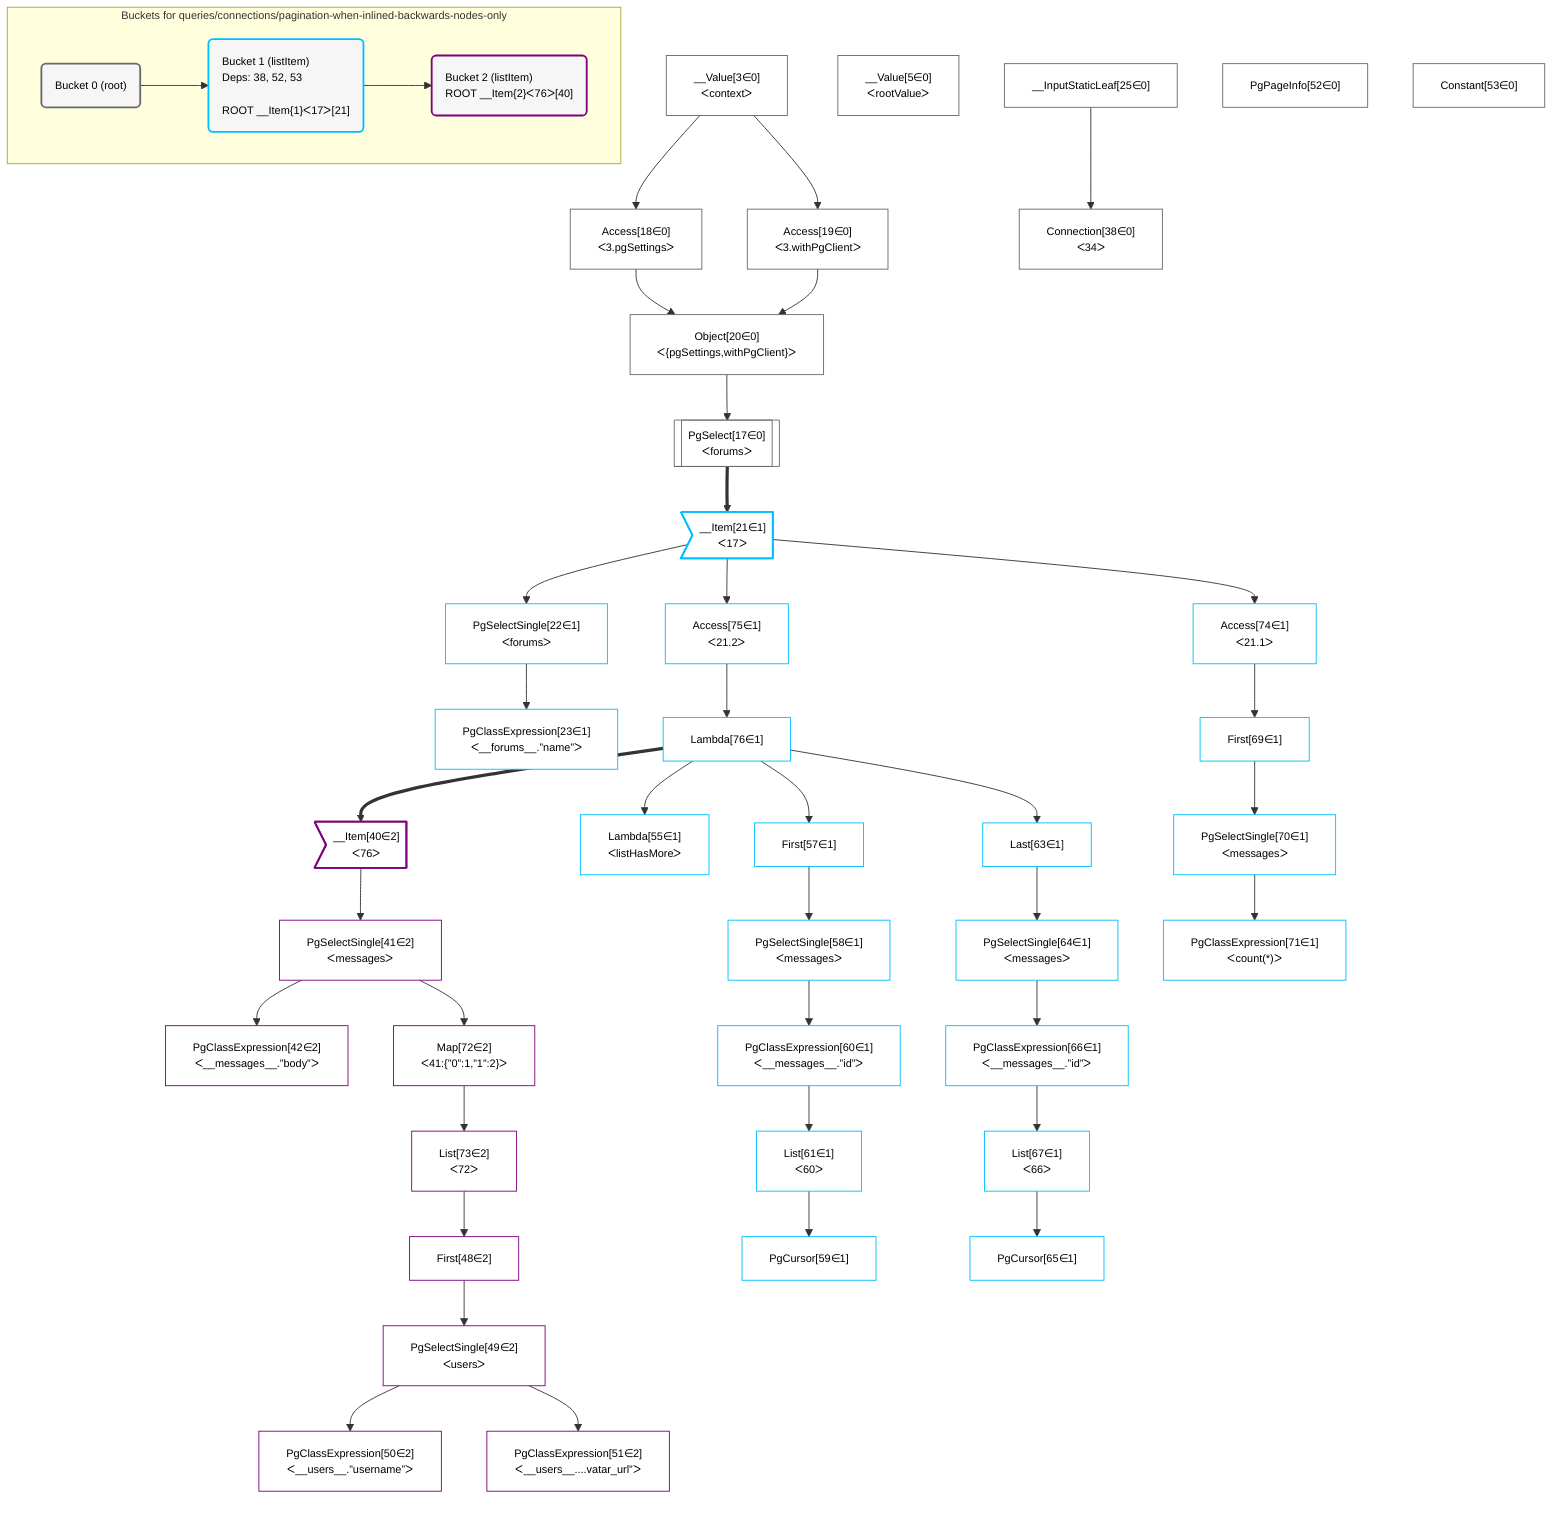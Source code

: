 %%{init: {'themeVariables': { 'fontSize': '12px'}}}%%
graph TD
    classDef path fill:#eee,stroke:#000,color:#000
    classDef plan fill:#fff,stroke-width:1px,color:#000
    classDef itemplan fill:#fff,stroke-width:2px,color:#000
    classDef sideeffectplan fill:#f00,stroke-width:2px,color:#000
    classDef bucket fill:#f6f6f6,color:#000,stroke-width:2px,text-align:left


    %% define steps
    __Value3["__Value[3∈0]<br />ᐸcontextᐳ"]:::plan
    __Value5["__Value[5∈0]<br />ᐸrootValueᐳ"]:::plan
    Access18["Access[18∈0]<br />ᐸ3.pgSettingsᐳ"]:::plan
    Access19["Access[19∈0]<br />ᐸ3.withPgClientᐳ"]:::plan
    Object20["Object[20∈0]<br />ᐸ{pgSettings,withPgClient}ᐳ"]:::plan
    PgSelect17[["PgSelect[17∈0]<br />ᐸforumsᐳ"]]:::plan
    __Item21>"__Item[21∈1]<br />ᐸ17ᐳ"]:::itemplan
    PgSelectSingle22["PgSelectSingle[22∈1]<br />ᐸforumsᐳ"]:::plan
    PgClassExpression23["PgClassExpression[23∈1]<br />ᐸ__forums__.”name”ᐳ"]:::plan
    __InputStaticLeaf25["__InputStaticLeaf[25∈0]"]:::plan
    Connection38["Connection[38∈0]<br />ᐸ34ᐳ"]:::plan
    Access75["Access[75∈1]<br />ᐸ21.2ᐳ"]:::plan
    Lambda76["Lambda[76∈1]"]:::plan
    __Item40>"__Item[40∈2]<br />ᐸ76ᐳ"]:::itemplan
    PgSelectSingle41["PgSelectSingle[41∈2]<br />ᐸmessagesᐳ"]:::plan
    PgClassExpression42["PgClassExpression[42∈2]<br />ᐸ__messages__.”body”ᐳ"]:::plan
    Map72["Map[72∈2]<br />ᐸ41:{”0”:1,”1”:2}ᐳ"]:::plan
    List73["List[73∈2]<br />ᐸ72ᐳ"]:::plan
    First48["First[48∈2]"]:::plan
    PgSelectSingle49["PgSelectSingle[49∈2]<br />ᐸusersᐳ"]:::plan
    PgClassExpression50["PgClassExpression[50∈2]<br />ᐸ__users__.”username”ᐳ"]:::plan
    PgClassExpression51["PgClassExpression[51∈2]<br />ᐸ__users__....vatar_url”ᐳ"]:::plan
    PgPageInfo52["PgPageInfo[52∈0]"]:::plan
    Constant53["Constant[53∈0]"]:::plan
    Lambda55["Lambda[55∈1]<br />ᐸlistHasMoreᐳ"]:::plan
    First57["First[57∈1]"]:::plan
    PgSelectSingle58["PgSelectSingle[58∈1]<br />ᐸmessagesᐳ"]:::plan
    PgClassExpression60["PgClassExpression[60∈1]<br />ᐸ__messages__.”id”ᐳ"]:::plan
    List61["List[61∈1]<br />ᐸ60ᐳ"]:::plan
    PgCursor59["PgCursor[59∈1]"]:::plan
    Last63["Last[63∈1]"]:::plan
    PgSelectSingle64["PgSelectSingle[64∈1]<br />ᐸmessagesᐳ"]:::plan
    PgClassExpression66["PgClassExpression[66∈1]<br />ᐸ__messages__.”id”ᐳ"]:::plan
    List67["List[67∈1]<br />ᐸ66ᐳ"]:::plan
    PgCursor65["PgCursor[65∈1]"]:::plan
    Access74["Access[74∈1]<br />ᐸ21.1ᐳ"]:::plan
    First69["First[69∈1]"]:::plan
    PgSelectSingle70["PgSelectSingle[70∈1]<br />ᐸmessagesᐳ"]:::plan
    PgClassExpression71["PgClassExpression[71∈1]<br />ᐸcount(*)ᐳ"]:::plan

    %% plan dependencies
    __Value3 --> Access18
    __Value3 --> Access19
    Access18 & Access19 --> Object20
    Object20 --> PgSelect17
    PgSelect17 ==> __Item21
    __Item21 --> PgSelectSingle22
    PgSelectSingle22 --> PgClassExpression23
    __InputStaticLeaf25 --> Connection38
    __Item21 --> Access75
    Access75 --> Lambda76
    Lambda76 ==> __Item40
    __Item40 --> PgSelectSingle41
    PgSelectSingle41 --> PgClassExpression42
    PgSelectSingle41 --> Map72
    Map72 --> List73
    List73 --> First48
    First48 --> PgSelectSingle49
    PgSelectSingle49 --> PgClassExpression50
    PgSelectSingle49 --> PgClassExpression51
    Lambda76 --> Lambda55
    Lambda76 --> First57
    First57 --> PgSelectSingle58
    PgSelectSingle58 --> PgClassExpression60
    PgClassExpression60 --> List61
    List61 --> PgCursor59
    Lambda76 --> Last63
    Last63 --> PgSelectSingle64
    PgSelectSingle64 --> PgClassExpression66
    PgClassExpression66 --> List67
    List67 --> PgCursor65
    __Item21 --> Access74
    Access74 --> First69
    First69 --> PgSelectSingle70
    PgSelectSingle70 --> PgClassExpression71

    subgraph "Buckets for queries/connections/pagination-when-inlined-backwards-nodes-only"
    Bucket0("Bucket 0 (root)"):::bucket
    classDef bucket0 stroke:#696969
    class Bucket0,__Value3,__Value5,PgSelect17,Access18,Access19,Object20,__InputStaticLeaf25,Connection38,PgPageInfo52,Constant53 bucket0
    Bucket1("Bucket 1 (listItem)<br />Deps: 38, 52, 53<br /><br />ROOT __Item{1}ᐸ17ᐳ[21]"):::bucket
    classDef bucket1 stroke:#00bfff
    class Bucket1,__Item21,PgSelectSingle22,PgClassExpression23,Lambda55,First57,PgSelectSingle58,PgCursor59,PgClassExpression60,List61,Last63,PgSelectSingle64,PgCursor65,PgClassExpression66,List67,First69,PgSelectSingle70,PgClassExpression71,Access74,Access75,Lambda76 bucket1
    Bucket2("Bucket 2 (listItem)<br />ROOT __Item{2}ᐸ76ᐳ[40]"):::bucket
    classDef bucket2 stroke:#7f007f
    class Bucket2,__Item40,PgSelectSingle41,PgClassExpression42,First48,PgSelectSingle49,PgClassExpression50,PgClassExpression51,Map72,List73 bucket2
    Bucket0 --> Bucket1
    Bucket1 --> Bucket2
    end